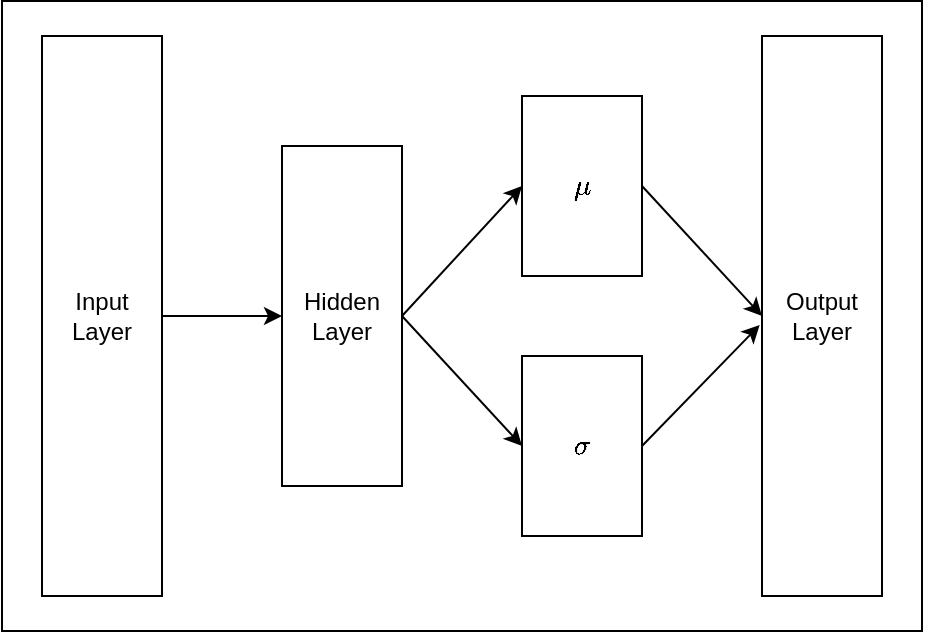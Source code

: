 <mxfile>
    <diagram id="i8DGDCLHBpSUTfDjT9Df" name="Page-1">
        <mxGraphModel dx="1816" dy="1006" grid="1" gridSize="10" guides="1" tooltips="1" connect="1" arrows="1" fold="1" page="1" pageScale="1" pageWidth="850" pageHeight="1100" math="1" shadow="0">
            <root>
                <mxCell id="0"/>
                <mxCell id="1" parent="0"/>
                <mxCell id="15" value="" style="rounded=0;whiteSpace=wrap;html=1;" vertex="1" parent="1">
                    <mxGeometry x="60" y="142.5" width="460" height="315" as="geometry"/>
                </mxCell>
                <mxCell id="11" style="edgeStyle=none;html=1;exitX=0.5;exitY=0;exitDx=0;exitDy=0;entryX=0.5;entryY=1;entryDx=0;entryDy=0;" parent="1" source="2" target="3" edge="1">
                    <mxGeometry relative="1" as="geometry"/>
                </mxCell>
                <mxCell id="2" value="Input Layer" style="rounded=0;whiteSpace=wrap;html=1;direction=south;" parent="1" vertex="1">
                    <mxGeometry x="80" y="160" width="60" height="280" as="geometry"/>
                </mxCell>
                <mxCell id="3" value="Hidden Layer" style="rounded=0;whiteSpace=wrap;html=1;direction=south;" parent="1" vertex="1">
                    <mxGeometry x="200" y="215" width="60" height="170" as="geometry"/>
                </mxCell>
                <mxCell id="4" value="&lt;p&gt;$$\mu$$&lt;/p&gt;" style="rounded=0;whiteSpace=wrap;html=1;direction=south;" parent="1" vertex="1">
                    <mxGeometry x="320" y="190" width="60" height="90" as="geometry"/>
                </mxCell>
                <mxCell id="5" value="&lt;p&gt;$$\sigma$$&lt;/p&gt;" style="rounded=0;whiteSpace=wrap;html=1;direction=south;" parent="1" vertex="1">
                    <mxGeometry x="320" y="320" width="60" height="90" as="geometry"/>
                </mxCell>
                <mxCell id="9" value="Output Layer" style="rounded=0;whiteSpace=wrap;html=1;direction=south;" parent="1" vertex="1">
                    <mxGeometry x="440" y="160" width="60" height="280" as="geometry"/>
                </mxCell>
                <mxCell id="10" value="" style="endArrow=classic;html=1;exitX=0.5;exitY=0;exitDx=0;exitDy=0;entryX=0.5;entryY=1;entryDx=0;entryDy=0;" parent="1" source="3" target="5" edge="1">
                    <mxGeometry width="50" height="50" relative="1" as="geometry">
                        <mxPoint x="300" y="350" as="sourcePoint"/>
                        <mxPoint x="350" y="300" as="targetPoint"/>
                    </mxGeometry>
                </mxCell>
                <mxCell id="12" value="" style="endArrow=classic;html=1;exitX=0.5;exitY=0;exitDx=0;exitDy=0;entryX=0.5;entryY=1;entryDx=0;entryDy=0;" parent="1" source="3" target="4" edge="1">
                    <mxGeometry width="50" height="50" relative="1" as="geometry">
                        <mxPoint x="280" y="300" as="sourcePoint"/>
                        <mxPoint x="330" y="250" as="targetPoint"/>
                    </mxGeometry>
                </mxCell>
                <mxCell id="13" value="" style="endArrow=classic;html=1;exitX=0.5;exitY=0;exitDx=0;exitDy=0;entryX=0.5;entryY=1;entryDx=0;entryDy=0;" parent="1" source="4" target="9" edge="1">
                    <mxGeometry width="50" height="50" relative="1" as="geometry">
                        <mxPoint x="395" y="315" as="sourcePoint"/>
                        <mxPoint x="455" y="250" as="targetPoint"/>
                    </mxGeometry>
                </mxCell>
                <mxCell id="14" value="" style="endArrow=classic;html=1;exitX=0.5;exitY=0;exitDx=0;exitDy=0;entryX=0.516;entryY=1.019;entryDx=0;entryDy=0;entryPerimeter=0;" parent="1" source="5" target="9" edge="1">
                    <mxGeometry width="50" height="50" relative="1" as="geometry">
                        <mxPoint x="390" y="245" as="sourcePoint"/>
                        <mxPoint x="450" y="310" as="targetPoint"/>
                    </mxGeometry>
                </mxCell>
            </root>
        </mxGraphModel>
    </diagram>
</mxfile>